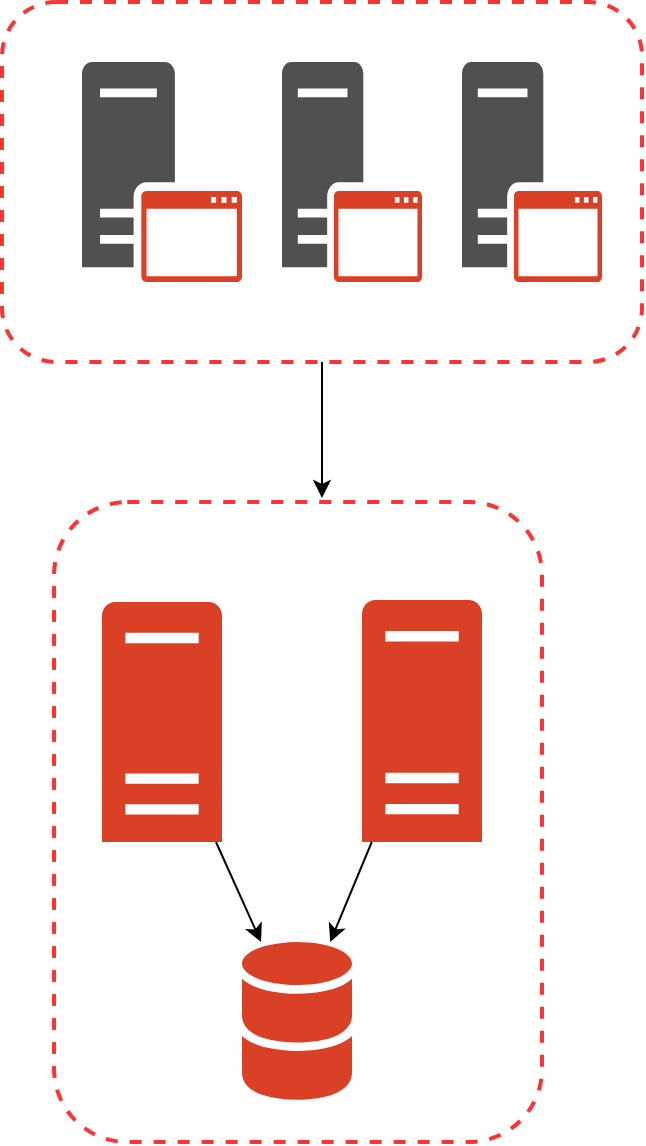 <mxfile version="13.10.3" type="github">
  <diagram id="UF2JISPJcCN7phVnqitU" name="Page-1">
    <mxGraphModel dx="1422" dy="705" grid="1" gridSize="10" guides="1" tooltips="1" connect="1" arrows="1" fold="1" page="1" pageScale="1" pageWidth="827" pageHeight="1169" math="0" shadow="0">
      <root>
        <mxCell id="0" />
        <mxCell id="1" parent="0" />
        <mxCell id="WqKzCKCJgFLhh4M7YP5O-12" value="" style="rounded=1;whiteSpace=wrap;html=1;dashed=1;strokeWidth=2;strokeColor=#FF3333;" vertex="1" parent="1">
          <mxGeometry x="56" y="530" width="244" height="320" as="geometry" />
        </mxCell>
        <mxCell id="WqKzCKCJgFLhh4M7YP5O-13" value="" style="rounded=1;whiteSpace=wrap;html=1;dashed=1;strokeWidth=2;strokeColor=#FF3333;" vertex="1" parent="1">
          <mxGeometry x="30" y="280" width="320" height="180" as="geometry" />
        </mxCell>
        <mxCell id="WqKzCKCJgFLhh4M7YP5O-5" value="" style="shadow=0;dashed=0;html=1;strokeColor=none;labelPosition=center;verticalLabelPosition=bottom;verticalAlign=top;outlineConnect=0;align=center;shape=mxgraph.office.databases.database_mini_2;fillColor=#DA4026;" vertex="1" parent="1">
          <mxGeometry x="150" y="750" width="55" height="80" as="geometry" />
        </mxCell>
        <mxCell id="WqKzCKCJgFLhh4M7YP5O-7" value="" style="pointerEvents=1;shadow=0;dashed=0;html=1;strokeColor=none;fillColor=#505050;labelPosition=center;verticalLabelPosition=bottom;verticalAlign=top;outlineConnect=0;align=center;shape=mxgraph.office.servers.application_server_orange;" vertex="1" parent="1">
          <mxGeometry x="70" y="310" width="80" height="110" as="geometry" />
        </mxCell>
        <mxCell id="WqKzCKCJgFLhh4M7YP5O-8" value="" style="pointerEvents=1;shadow=0;dashed=0;html=1;strokeColor=none;fillColor=#505050;labelPosition=center;verticalLabelPosition=bottom;verticalAlign=top;outlineConnect=0;align=center;shape=mxgraph.office.servers.application_server_orange;" vertex="1" parent="1">
          <mxGeometry x="260" y="310" width="70" height="110" as="geometry" />
        </mxCell>
        <mxCell id="WqKzCKCJgFLhh4M7YP5O-9" value="" style="pointerEvents=1;shadow=0;dashed=0;html=1;strokeColor=none;fillColor=#505050;labelPosition=center;verticalLabelPosition=bottom;verticalAlign=top;outlineConnect=0;align=center;shape=mxgraph.office.servers.application_server_orange;" vertex="1" parent="1">
          <mxGeometry x="170" y="310" width="70" height="110" as="geometry" />
        </mxCell>
        <mxCell id="WqKzCKCJgFLhh4M7YP5O-21" value="" style="pointerEvents=1;shadow=0;dashed=0;html=1;strokeColor=none;labelPosition=center;verticalLabelPosition=bottom;verticalAlign=top;outlineConnect=0;align=center;shape=mxgraph.office.servers.server_generic;fillColor=#DA4026;" vertex="1" parent="1">
          <mxGeometry x="210" y="579" width="60" height="121" as="geometry" />
        </mxCell>
        <mxCell id="WqKzCKCJgFLhh4M7YP5O-22" value="" style="pointerEvents=1;shadow=0;dashed=0;html=1;strokeColor=none;labelPosition=center;verticalLabelPosition=bottom;verticalAlign=top;outlineConnect=0;align=center;shape=mxgraph.office.servers.server_generic;fillColor=#DA4026;" vertex="1" parent="1">
          <mxGeometry x="80" y="580" width="60" height="120" as="geometry" />
        </mxCell>
        <mxCell id="WqKzCKCJgFLhh4M7YP5O-25" value="" style="endArrow=classic;html=1;" edge="1" parent="1" source="WqKzCKCJgFLhh4M7YP5O-22" target="WqKzCKCJgFLhh4M7YP5O-5">
          <mxGeometry width="50" height="50" relative="1" as="geometry">
            <mxPoint x="390" y="540" as="sourcePoint" />
            <mxPoint x="440" y="490" as="targetPoint" />
          </mxGeometry>
        </mxCell>
        <mxCell id="WqKzCKCJgFLhh4M7YP5O-26" value="" style="endArrow=classic;html=1;" edge="1" parent="1" source="WqKzCKCJgFLhh4M7YP5O-21" target="WqKzCKCJgFLhh4M7YP5O-5">
          <mxGeometry width="50" height="50" relative="1" as="geometry">
            <mxPoint x="390" y="540" as="sourcePoint" />
            <mxPoint x="440" y="490" as="targetPoint" />
          </mxGeometry>
        </mxCell>
        <mxCell id="WqKzCKCJgFLhh4M7YP5O-27" value="" style="endArrow=classic;html=1;exitX=0.5;exitY=1;exitDx=0;exitDy=0;" edge="1" parent="1" source="WqKzCKCJgFLhh4M7YP5O-13">
          <mxGeometry width="50" height="50" relative="1" as="geometry">
            <mxPoint x="390" y="540" as="sourcePoint" />
            <mxPoint x="190" y="528" as="targetPoint" />
          </mxGeometry>
        </mxCell>
      </root>
    </mxGraphModel>
  </diagram>
</mxfile>
